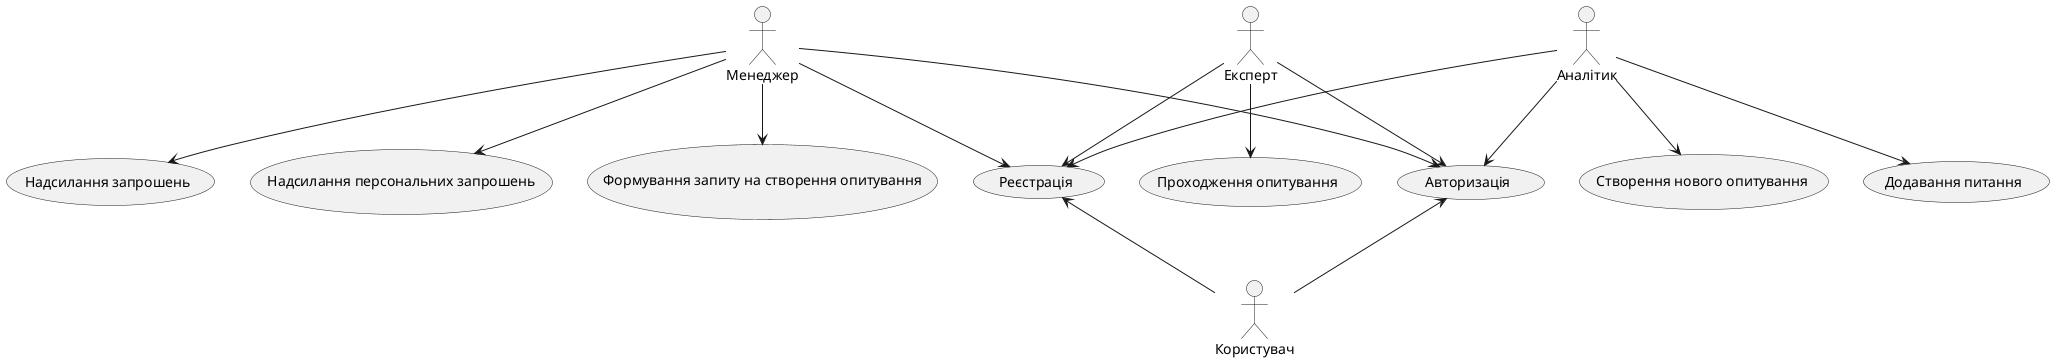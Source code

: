 @startuml

    actor "Користувач" as User

    actor "Менеджер" as Manager
    actor "Аналітик" as Analyst
    actor "Експерт" as Expert
    

    usecase "Реєстрація" as SE_11
    usecase "Створення нового опитування" as SE_12
    usecase "Надсилання запрошень" as SE_13
    usecase "Надсилання персональних запрошень" as SE_14
    usecase "Додавання питання" as SE_15
    usecase "Проходження опитування" as SE_16
    usecase "Авторизація" as SE_17
    usecase "Формування запиту на створення опитування" as SE_18
    
    User -u-> SE_11
    User -u-> SE_17
    
    Manager --> SE_11
    Manager --> SE_17
    Manager --> SE_13
    Manager --> SE_14
    Manager --> SE_18

    Analyst --> SE_11
    Analyst --> SE_17
    Analyst --> SE_12
    Analyst --> SE_15

    Expert --> SE_11
    Expert --> SE_17
    Expert --> SE_16

@enduml